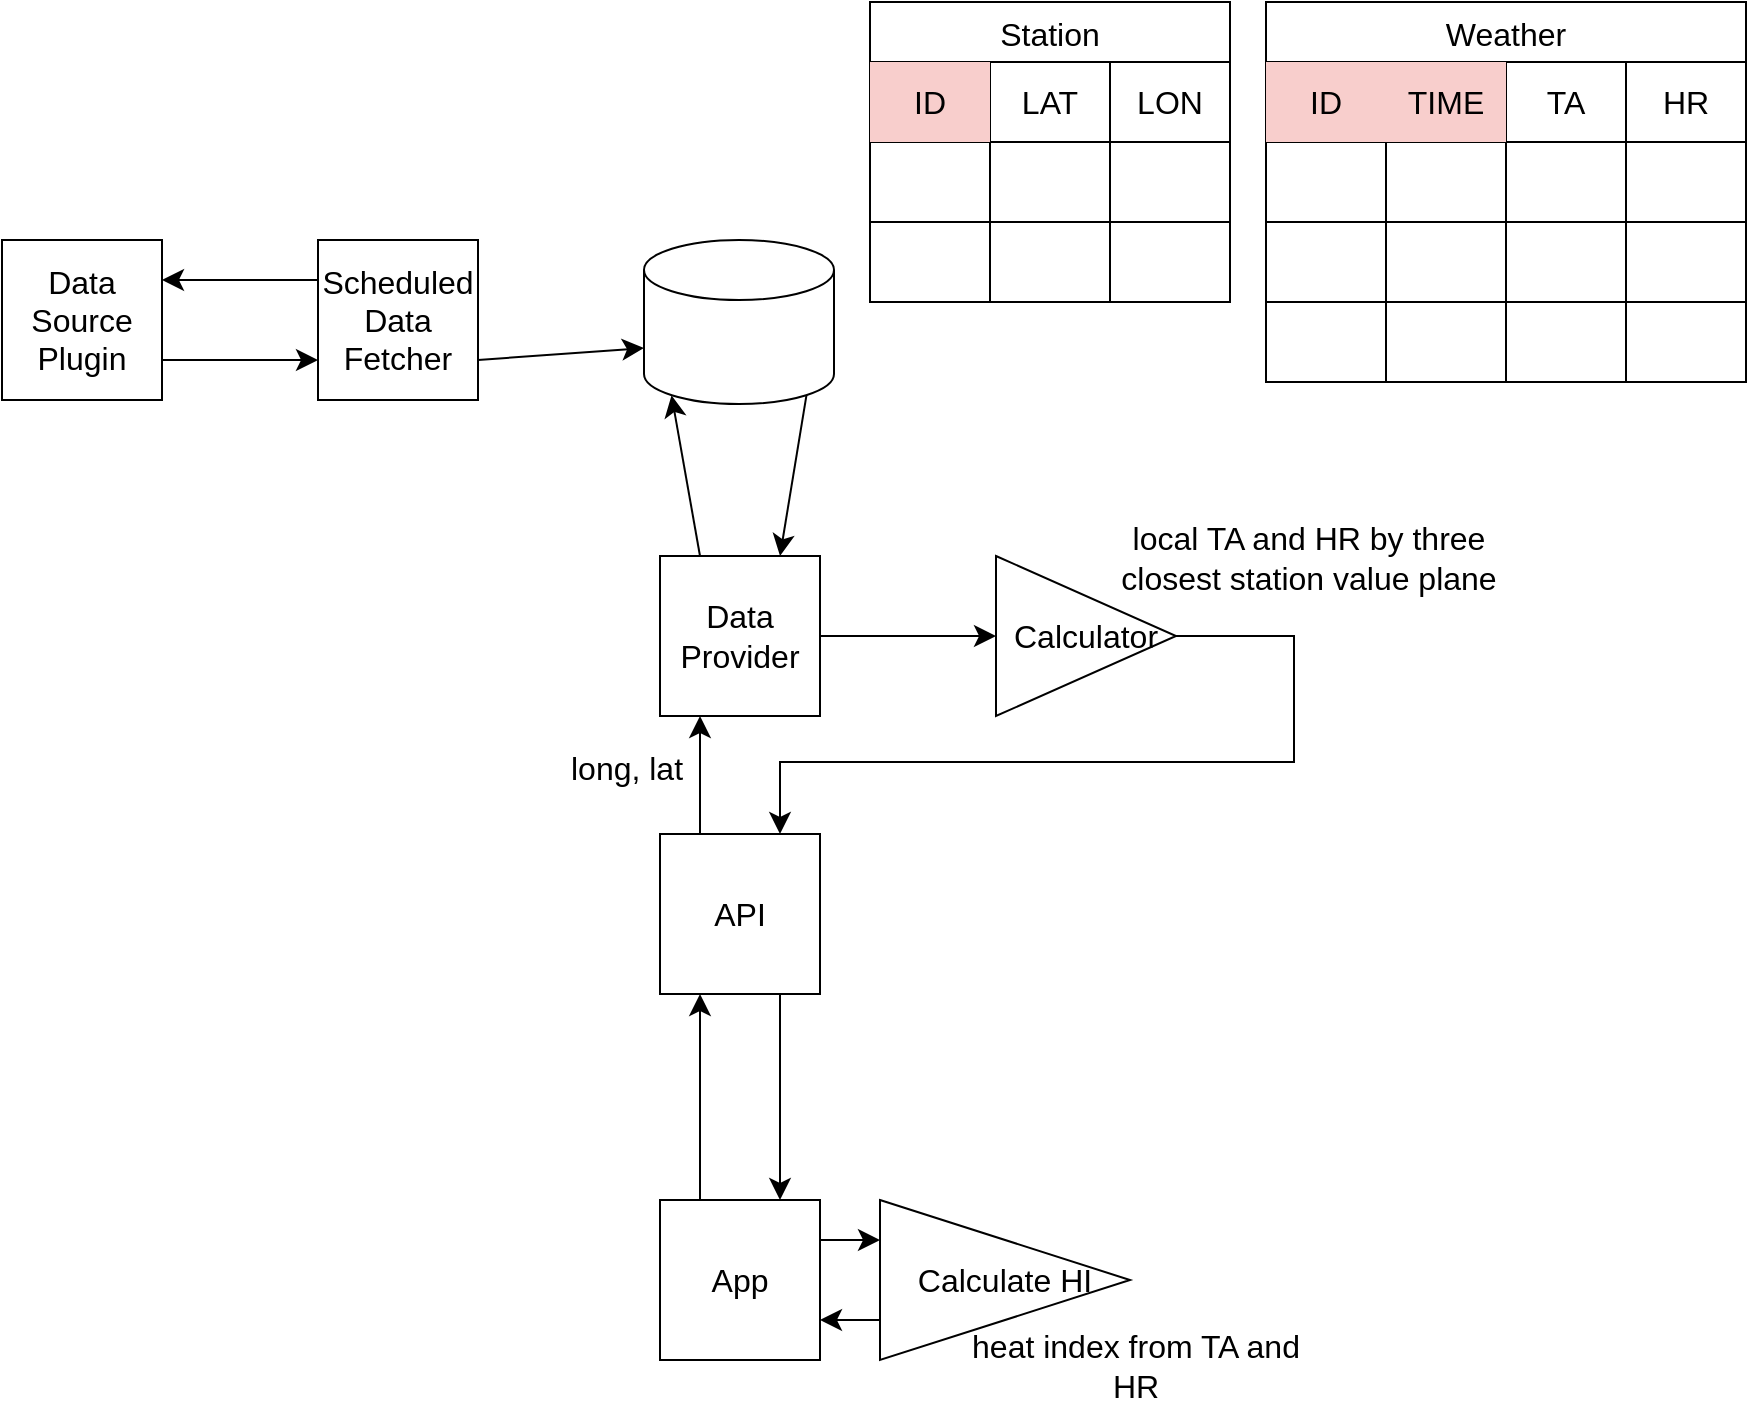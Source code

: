 <mxfile version="21.6.1" type="device">
  <diagram name="Page-1" id="fvkyQ9JTO72f5p768bS_">
    <mxGraphModel dx="1820" dy="1280" grid="0" gridSize="10" guides="1" tooltips="1" connect="1" arrows="1" fold="1" page="0" pageScale="1" pageWidth="1600" pageHeight="900" math="0" shadow="0">
      <root>
        <mxCell id="0" />
        <mxCell id="1" parent="0" />
        <mxCell id="pdiKYgsIZ1x_maHo6nU2-1" value="Data Source&lt;br&gt;Plugin" style="whiteSpace=wrap;html=1;aspect=fixed;fontSize=16;" vertex="1" parent="1">
          <mxGeometry x="-379" y="-96" width="80" height="80" as="geometry" />
        </mxCell>
        <mxCell id="pdiKYgsIZ1x_maHo6nU2-2" value="" style="shape=cylinder3;whiteSpace=wrap;html=1;boundedLbl=1;backgroundOutline=1;size=15;fontSize=16;" vertex="1" parent="1">
          <mxGeometry x="-58" y="-96" width="95" height="82" as="geometry" />
        </mxCell>
        <mxCell id="pdiKYgsIZ1x_maHo6nU2-3" value="Scheduled Data Fetcher" style="whiteSpace=wrap;html=1;aspect=fixed;fontSize=16;" vertex="1" parent="1">
          <mxGeometry x="-221" y="-96" width="80" height="80" as="geometry" />
        </mxCell>
        <mxCell id="pdiKYgsIZ1x_maHo6nU2-4" value="" style="endArrow=classic;html=1;rounded=0;fontSize=12;startSize=8;endSize=8;curved=1;entryX=1;entryY=0.25;entryDx=0;entryDy=0;exitX=0;exitY=0.25;exitDx=0;exitDy=0;" edge="1" parent="1" source="pdiKYgsIZ1x_maHo6nU2-3" target="pdiKYgsIZ1x_maHo6nU2-1">
          <mxGeometry width="50" height="50" relative="1" as="geometry">
            <mxPoint x="182" y="232" as="sourcePoint" />
            <mxPoint x="232" y="182" as="targetPoint" />
          </mxGeometry>
        </mxCell>
        <mxCell id="pdiKYgsIZ1x_maHo6nU2-5" value="" style="endArrow=classic;html=1;rounded=0;fontSize=12;startSize=8;endSize=8;curved=1;exitX=1;exitY=0.75;exitDx=0;exitDy=0;entryX=0;entryY=0.75;entryDx=0;entryDy=0;" edge="1" parent="1" source="pdiKYgsIZ1x_maHo6nU2-1" target="pdiKYgsIZ1x_maHo6nU2-3">
          <mxGeometry width="50" height="50" relative="1" as="geometry">
            <mxPoint x="182" y="232" as="sourcePoint" />
            <mxPoint x="232" y="182" as="targetPoint" />
          </mxGeometry>
        </mxCell>
        <mxCell id="pdiKYgsIZ1x_maHo6nU2-6" value="" style="endArrow=classic;html=1;rounded=0;fontSize=12;startSize=8;endSize=8;curved=1;exitX=1;exitY=0.75;exitDx=0;exitDy=0;entryX=0;entryY=0;entryDx=0;entryDy=54;entryPerimeter=0;" edge="1" parent="1" source="pdiKYgsIZ1x_maHo6nU2-3" target="pdiKYgsIZ1x_maHo6nU2-2">
          <mxGeometry width="50" height="50" relative="1" as="geometry">
            <mxPoint x="182" y="232" as="sourcePoint" />
            <mxPoint x="232" y="182" as="targetPoint" />
          </mxGeometry>
        </mxCell>
        <mxCell id="pdiKYgsIZ1x_maHo6nU2-7" value="API" style="whiteSpace=wrap;html=1;aspect=fixed;fontSize=16;" vertex="1" parent="1">
          <mxGeometry x="-50" y="201" width="80" height="80" as="geometry" />
        </mxCell>
        <mxCell id="pdiKYgsIZ1x_maHo6nU2-8" value="Data Provider" style="whiteSpace=wrap;html=1;aspect=fixed;fontSize=16;" vertex="1" parent="1">
          <mxGeometry x="-50" y="62" width="80" height="80" as="geometry" />
        </mxCell>
        <mxCell id="pdiKYgsIZ1x_maHo6nU2-9" value="" style="endArrow=classic;html=1;rounded=0;fontSize=12;startSize=8;endSize=8;curved=1;exitX=0.25;exitY=0;exitDx=0;exitDy=0;entryX=0.25;entryY=1;entryDx=0;entryDy=0;" edge="1" parent="1" source="pdiKYgsIZ1x_maHo6nU2-7" target="pdiKYgsIZ1x_maHo6nU2-8">
          <mxGeometry width="50" height="50" relative="1" as="geometry">
            <mxPoint x="182" y="232" as="sourcePoint" />
            <mxPoint x="232" y="182" as="targetPoint" />
          </mxGeometry>
        </mxCell>
        <mxCell id="pdiKYgsIZ1x_maHo6nU2-10" value="" style="endArrow=classic;html=1;rounded=0;fontSize=12;startSize=8;endSize=8;curved=1;exitX=0.25;exitY=0;exitDx=0;exitDy=0;entryX=0.145;entryY=1;entryDx=0;entryDy=-4.35;entryPerimeter=0;" edge="1" parent="1" source="pdiKYgsIZ1x_maHo6nU2-8" target="pdiKYgsIZ1x_maHo6nU2-2">
          <mxGeometry width="50" height="50" relative="1" as="geometry">
            <mxPoint x="182" y="232" as="sourcePoint" />
            <mxPoint x="232" y="182" as="targetPoint" />
          </mxGeometry>
        </mxCell>
        <mxCell id="pdiKYgsIZ1x_maHo6nU2-11" value="" style="endArrow=classic;html=1;rounded=0;fontSize=12;startSize=8;endSize=8;curved=1;exitX=0.855;exitY=1;exitDx=0;exitDy=-4.35;exitPerimeter=0;entryX=0.75;entryY=0;entryDx=0;entryDy=0;" edge="1" parent="1" source="pdiKYgsIZ1x_maHo6nU2-2" target="pdiKYgsIZ1x_maHo6nU2-8">
          <mxGeometry width="50" height="50" relative="1" as="geometry">
            <mxPoint x="194" y="18" as="sourcePoint" />
            <mxPoint x="244" y="-32" as="targetPoint" />
          </mxGeometry>
        </mxCell>
        <mxCell id="pdiKYgsIZ1x_maHo6nU2-14" style="edgeStyle=none;rounded=0;orthogonalLoop=1;jettySize=auto;html=1;exitX=1;exitY=0.5;exitDx=0;exitDy=0;entryX=0.75;entryY=0;entryDx=0;entryDy=0;fontSize=12;startSize=8;endSize=8;" edge="1" parent="1" source="pdiKYgsIZ1x_maHo6nU2-12" target="pdiKYgsIZ1x_maHo6nU2-7">
          <mxGeometry relative="1" as="geometry">
            <Array as="points">
              <mxPoint x="267" y="102" />
              <mxPoint x="267" y="165" />
              <mxPoint x="10" y="165" />
            </Array>
          </mxGeometry>
        </mxCell>
        <mxCell id="pdiKYgsIZ1x_maHo6nU2-12" value="Calculator" style="triangle;whiteSpace=wrap;html=1;fontSize=16;" vertex="1" parent="1">
          <mxGeometry x="118" y="62" width="90" height="80" as="geometry" />
        </mxCell>
        <mxCell id="pdiKYgsIZ1x_maHo6nU2-13" value="" style="endArrow=classic;html=1;rounded=0;fontSize=12;startSize=8;endSize=8;curved=1;exitX=1;exitY=0.5;exitDx=0;exitDy=0;" edge="1" parent="1" source="pdiKYgsIZ1x_maHo6nU2-8" target="pdiKYgsIZ1x_maHo6nU2-12">
          <mxGeometry width="50" height="50" relative="1" as="geometry">
            <mxPoint x="182" y="232" as="sourcePoint" />
            <mxPoint x="232" y="182" as="targetPoint" />
          </mxGeometry>
        </mxCell>
        <mxCell id="pdiKYgsIZ1x_maHo6nU2-16" value="Weather" style="shape=table;startSize=30;container=1;collapsible=0;childLayout=tableLayout;fontSize=16;" vertex="1" parent="1">
          <mxGeometry x="253" y="-215" width="240" height="190" as="geometry" />
        </mxCell>
        <mxCell id="pdiKYgsIZ1x_maHo6nU2-17" value="" style="shape=tableRow;horizontal=0;startSize=0;swimlaneHead=0;swimlaneBody=0;strokeColor=inherit;top=0;left=0;bottom=0;right=0;collapsible=0;dropTarget=0;fillColor=none;points=[[0,0.5],[1,0.5]];portConstraint=eastwest;fontSize=16;" vertex="1" parent="pdiKYgsIZ1x_maHo6nU2-16">
          <mxGeometry y="30" width="240" height="40" as="geometry" />
        </mxCell>
        <mxCell id="pdiKYgsIZ1x_maHo6nU2-18" value="ID" style="shape=partialRectangle;html=1;whiteSpace=wrap;connectable=0;strokeColor=#b85450;overflow=hidden;fillColor=#f8cecc;top=0;left=0;bottom=0;right=0;pointerEvents=1;fontSize=16;" vertex="1" parent="pdiKYgsIZ1x_maHo6nU2-17">
          <mxGeometry width="60" height="40" as="geometry">
            <mxRectangle width="60" height="40" as="alternateBounds" />
          </mxGeometry>
        </mxCell>
        <mxCell id="pdiKYgsIZ1x_maHo6nU2-53" value="TIME" style="shape=partialRectangle;html=1;whiteSpace=wrap;connectable=0;strokeColor=#b85450;overflow=hidden;fillColor=#f8cecc;top=0;left=0;bottom=0;right=0;pointerEvents=1;fontSize=16;" vertex="1" parent="pdiKYgsIZ1x_maHo6nU2-17">
          <mxGeometry x="60" width="60" height="40" as="geometry">
            <mxRectangle width="60" height="40" as="alternateBounds" />
          </mxGeometry>
        </mxCell>
        <mxCell id="pdiKYgsIZ1x_maHo6nU2-41" value="TA" style="shape=partialRectangle;html=1;whiteSpace=wrap;connectable=0;strokeColor=inherit;overflow=hidden;fillColor=none;top=0;left=0;bottom=0;right=0;pointerEvents=1;fontSize=16;" vertex="1" parent="pdiKYgsIZ1x_maHo6nU2-17">
          <mxGeometry x="120" width="60" height="40" as="geometry">
            <mxRectangle width="60" height="40" as="alternateBounds" />
          </mxGeometry>
        </mxCell>
        <mxCell id="pdiKYgsIZ1x_maHo6nU2-59" value="HR" style="shape=partialRectangle;html=1;whiteSpace=wrap;connectable=0;strokeColor=inherit;overflow=hidden;fillColor=none;top=0;left=0;bottom=0;right=0;pointerEvents=1;fontSize=16;" vertex="1" parent="pdiKYgsIZ1x_maHo6nU2-17">
          <mxGeometry x="180" width="60" height="40" as="geometry">
            <mxRectangle width="60" height="40" as="alternateBounds" />
          </mxGeometry>
        </mxCell>
        <mxCell id="pdiKYgsIZ1x_maHo6nU2-21" value="" style="shape=tableRow;horizontal=0;startSize=0;swimlaneHead=0;swimlaneBody=0;strokeColor=inherit;top=0;left=0;bottom=0;right=0;collapsible=0;dropTarget=0;fillColor=none;points=[[0,0.5],[1,0.5]];portConstraint=eastwest;fontSize=16;" vertex="1" parent="pdiKYgsIZ1x_maHo6nU2-16">
          <mxGeometry y="70" width="240" height="40" as="geometry" />
        </mxCell>
        <mxCell id="pdiKYgsIZ1x_maHo6nU2-22" value="" style="shape=partialRectangle;html=1;whiteSpace=wrap;connectable=0;strokeColor=inherit;overflow=hidden;fillColor=none;top=0;left=0;bottom=0;right=0;pointerEvents=1;fontSize=16;" vertex="1" parent="pdiKYgsIZ1x_maHo6nU2-21">
          <mxGeometry width="60" height="40" as="geometry">
            <mxRectangle width="60" height="40" as="alternateBounds" />
          </mxGeometry>
        </mxCell>
        <mxCell id="pdiKYgsIZ1x_maHo6nU2-54" style="shape=partialRectangle;html=1;whiteSpace=wrap;connectable=0;strokeColor=inherit;overflow=hidden;fillColor=none;top=0;left=0;bottom=0;right=0;pointerEvents=1;fontSize=16;" vertex="1" parent="pdiKYgsIZ1x_maHo6nU2-21">
          <mxGeometry x="60" width="60" height="40" as="geometry">
            <mxRectangle width="60" height="40" as="alternateBounds" />
          </mxGeometry>
        </mxCell>
        <mxCell id="pdiKYgsIZ1x_maHo6nU2-42" style="shape=partialRectangle;html=1;whiteSpace=wrap;connectable=0;strokeColor=inherit;overflow=hidden;fillColor=none;top=0;left=0;bottom=0;right=0;pointerEvents=1;fontSize=16;" vertex="1" parent="pdiKYgsIZ1x_maHo6nU2-21">
          <mxGeometry x="120" width="60" height="40" as="geometry">
            <mxRectangle width="60" height="40" as="alternateBounds" />
          </mxGeometry>
        </mxCell>
        <mxCell id="pdiKYgsIZ1x_maHo6nU2-60" style="shape=partialRectangle;html=1;whiteSpace=wrap;connectable=0;strokeColor=inherit;overflow=hidden;fillColor=none;top=0;left=0;bottom=0;right=0;pointerEvents=1;fontSize=16;" vertex="1" parent="pdiKYgsIZ1x_maHo6nU2-21">
          <mxGeometry x="180" width="60" height="40" as="geometry">
            <mxRectangle width="60" height="40" as="alternateBounds" />
          </mxGeometry>
        </mxCell>
        <mxCell id="pdiKYgsIZ1x_maHo6nU2-25" value="" style="shape=tableRow;horizontal=0;startSize=0;swimlaneHead=0;swimlaneBody=0;strokeColor=inherit;top=0;left=0;bottom=0;right=0;collapsible=0;dropTarget=0;fillColor=none;points=[[0,0.5],[1,0.5]];portConstraint=eastwest;fontSize=16;" vertex="1" parent="pdiKYgsIZ1x_maHo6nU2-16">
          <mxGeometry y="110" width="240" height="40" as="geometry" />
        </mxCell>
        <mxCell id="pdiKYgsIZ1x_maHo6nU2-26" value="" style="shape=partialRectangle;html=1;whiteSpace=wrap;connectable=0;strokeColor=inherit;overflow=hidden;fillColor=none;top=0;left=0;bottom=0;right=0;pointerEvents=1;fontSize=16;" vertex="1" parent="pdiKYgsIZ1x_maHo6nU2-25">
          <mxGeometry width="60" height="40" as="geometry">
            <mxRectangle width="60" height="40" as="alternateBounds" />
          </mxGeometry>
        </mxCell>
        <mxCell id="pdiKYgsIZ1x_maHo6nU2-55" style="shape=partialRectangle;html=1;whiteSpace=wrap;connectable=0;strokeColor=inherit;overflow=hidden;fillColor=none;top=0;left=0;bottom=0;right=0;pointerEvents=1;fontSize=16;" vertex="1" parent="pdiKYgsIZ1x_maHo6nU2-25">
          <mxGeometry x="60" width="60" height="40" as="geometry">
            <mxRectangle width="60" height="40" as="alternateBounds" />
          </mxGeometry>
        </mxCell>
        <mxCell id="pdiKYgsIZ1x_maHo6nU2-43" style="shape=partialRectangle;html=1;whiteSpace=wrap;connectable=0;strokeColor=inherit;overflow=hidden;fillColor=none;top=0;left=0;bottom=0;right=0;pointerEvents=1;fontSize=16;" vertex="1" parent="pdiKYgsIZ1x_maHo6nU2-25">
          <mxGeometry x="120" width="60" height="40" as="geometry">
            <mxRectangle width="60" height="40" as="alternateBounds" />
          </mxGeometry>
        </mxCell>
        <mxCell id="pdiKYgsIZ1x_maHo6nU2-61" style="shape=partialRectangle;html=1;whiteSpace=wrap;connectable=0;strokeColor=inherit;overflow=hidden;fillColor=none;top=0;left=0;bottom=0;right=0;pointerEvents=1;fontSize=16;" vertex="1" parent="pdiKYgsIZ1x_maHo6nU2-25">
          <mxGeometry x="180" width="60" height="40" as="geometry">
            <mxRectangle width="60" height="40" as="alternateBounds" />
          </mxGeometry>
        </mxCell>
        <mxCell id="pdiKYgsIZ1x_maHo6nU2-29" value="" style="shape=tableRow;horizontal=0;startSize=0;swimlaneHead=0;swimlaneBody=0;strokeColor=inherit;top=0;left=0;bottom=0;right=0;collapsible=0;dropTarget=0;fillColor=none;points=[[0,0.5],[1,0.5]];portConstraint=eastwest;fontSize=16;" vertex="1" parent="pdiKYgsIZ1x_maHo6nU2-16">
          <mxGeometry y="150" width="240" height="40" as="geometry" />
        </mxCell>
        <mxCell id="pdiKYgsIZ1x_maHo6nU2-30" value="" style="shape=partialRectangle;html=1;whiteSpace=wrap;connectable=0;strokeColor=inherit;overflow=hidden;fillColor=none;top=0;left=0;bottom=0;right=0;pointerEvents=1;fontSize=16;" vertex="1" parent="pdiKYgsIZ1x_maHo6nU2-29">
          <mxGeometry width="60" height="40" as="geometry">
            <mxRectangle width="60" height="40" as="alternateBounds" />
          </mxGeometry>
        </mxCell>
        <mxCell id="pdiKYgsIZ1x_maHo6nU2-56" style="shape=partialRectangle;html=1;whiteSpace=wrap;connectable=0;strokeColor=inherit;overflow=hidden;fillColor=none;top=0;left=0;bottom=0;right=0;pointerEvents=1;fontSize=16;" vertex="1" parent="pdiKYgsIZ1x_maHo6nU2-29">
          <mxGeometry x="60" width="60" height="40" as="geometry">
            <mxRectangle width="60" height="40" as="alternateBounds" />
          </mxGeometry>
        </mxCell>
        <mxCell id="pdiKYgsIZ1x_maHo6nU2-44" style="shape=partialRectangle;html=1;whiteSpace=wrap;connectable=0;strokeColor=inherit;overflow=hidden;fillColor=none;top=0;left=0;bottom=0;right=0;pointerEvents=1;fontSize=16;" vertex="1" parent="pdiKYgsIZ1x_maHo6nU2-29">
          <mxGeometry x="120" width="60" height="40" as="geometry">
            <mxRectangle width="60" height="40" as="alternateBounds" />
          </mxGeometry>
        </mxCell>
        <mxCell id="pdiKYgsIZ1x_maHo6nU2-62" style="shape=partialRectangle;html=1;whiteSpace=wrap;connectable=0;strokeColor=inherit;overflow=hidden;fillColor=none;top=0;left=0;bottom=0;right=0;pointerEvents=1;fontSize=16;" vertex="1" parent="pdiKYgsIZ1x_maHo6nU2-29">
          <mxGeometry x="180" width="60" height="40" as="geometry">
            <mxRectangle width="60" height="40" as="alternateBounds" />
          </mxGeometry>
        </mxCell>
        <mxCell id="pdiKYgsIZ1x_maHo6nU2-57" value="long, lat" style="text;html=1;align=center;verticalAlign=middle;resizable=0;points=[];autosize=1;strokeColor=none;fillColor=none;fontSize=16;" vertex="1" parent="1">
          <mxGeometry x="-104" y="152" width="74" height="31" as="geometry" />
        </mxCell>
        <mxCell id="pdiKYgsIZ1x_maHo6nU2-63" value="Station" style="shape=table;startSize=30;container=1;collapsible=0;childLayout=tableLayout;fontSize=16;" vertex="1" parent="1">
          <mxGeometry x="55" y="-215" width="180" height="150" as="geometry" />
        </mxCell>
        <mxCell id="pdiKYgsIZ1x_maHo6nU2-64" value="" style="shape=tableRow;horizontal=0;startSize=0;swimlaneHead=0;swimlaneBody=0;strokeColor=inherit;top=0;left=0;bottom=0;right=0;collapsible=0;dropTarget=0;fillColor=none;points=[[0,0.5],[1,0.5]];portConstraint=eastwest;fontSize=16;" vertex="1" parent="pdiKYgsIZ1x_maHo6nU2-63">
          <mxGeometry y="30" width="180" height="40" as="geometry" />
        </mxCell>
        <mxCell id="pdiKYgsIZ1x_maHo6nU2-65" value="ID" style="shape=partialRectangle;html=1;whiteSpace=wrap;connectable=0;strokeColor=#b85450;overflow=hidden;fillColor=#f8cecc;top=0;left=0;bottom=0;right=0;pointerEvents=1;fontSize=16;" vertex="1" parent="pdiKYgsIZ1x_maHo6nU2-64">
          <mxGeometry width="60" height="40" as="geometry">
            <mxRectangle width="60" height="40" as="alternateBounds" />
          </mxGeometry>
        </mxCell>
        <mxCell id="pdiKYgsIZ1x_maHo6nU2-66" value="LAT" style="shape=partialRectangle;html=1;whiteSpace=wrap;connectable=0;strokeColor=inherit;overflow=hidden;fillColor=none;top=0;left=0;bottom=0;right=0;pointerEvents=1;fontSize=16;" vertex="1" parent="pdiKYgsIZ1x_maHo6nU2-64">
          <mxGeometry x="60" width="60" height="40" as="geometry">
            <mxRectangle width="60" height="40" as="alternateBounds" />
          </mxGeometry>
        </mxCell>
        <mxCell id="pdiKYgsIZ1x_maHo6nU2-73" value="LON" style="shape=partialRectangle;html=1;whiteSpace=wrap;connectable=0;strokeColor=inherit;overflow=hidden;fillColor=none;top=0;left=0;bottom=0;right=0;pointerEvents=1;fontSize=16;" vertex="1" parent="pdiKYgsIZ1x_maHo6nU2-64">
          <mxGeometry x="120" width="60" height="40" as="geometry">
            <mxRectangle width="60" height="40" as="alternateBounds" />
          </mxGeometry>
        </mxCell>
        <mxCell id="pdiKYgsIZ1x_maHo6nU2-67" value="" style="shape=tableRow;horizontal=0;startSize=0;swimlaneHead=0;swimlaneBody=0;strokeColor=inherit;top=0;left=0;bottom=0;right=0;collapsible=0;dropTarget=0;fillColor=none;points=[[0,0.5],[1,0.5]];portConstraint=eastwest;fontSize=16;" vertex="1" parent="pdiKYgsIZ1x_maHo6nU2-63">
          <mxGeometry y="70" width="180" height="40" as="geometry" />
        </mxCell>
        <mxCell id="pdiKYgsIZ1x_maHo6nU2-68" value="" style="shape=partialRectangle;html=1;whiteSpace=wrap;connectable=0;strokeColor=inherit;overflow=hidden;fillColor=none;top=0;left=0;bottom=0;right=0;pointerEvents=1;fontSize=16;" vertex="1" parent="pdiKYgsIZ1x_maHo6nU2-67">
          <mxGeometry width="60" height="40" as="geometry">
            <mxRectangle width="60" height="40" as="alternateBounds" />
          </mxGeometry>
        </mxCell>
        <mxCell id="pdiKYgsIZ1x_maHo6nU2-69" value="" style="shape=partialRectangle;html=1;whiteSpace=wrap;connectable=0;strokeColor=inherit;overflow=hidden;fillColor=none;top=0;left=0;bottom=0;right=0;pointerEvents=1;fontSize=16;" vertex="1" parent="pdiKYgsIZ1x_maHo6nU2-67">
          <mxGeometry x="60" width="60" height="40" as="geometry">
            <mxRectangle width="60" height="40" as="alternateBounds" />
          </mxGeometry>
        </mxCell>
        <mxCell id="pdiKYgsIZ1x_maHo6nU2-74" style="shape=partialRectangle;html=1;whiteSpace=wrap;connectable=0;strokeColor=inherit;overflow=hidden;fillColor=none;top=0;left=0;bottom=0;right=0;pointerEvents=1;fontSize=16;" vertex="1" parent="pdiKYgsIZ1x_maHo6nU2-67">
          <mxGeometry x="120" width="60" height="40" as="geometry">
            <mxRectangle width="60" height="40" as="alternateBounds" />
          </mxGeometry>
        </mxCell>
        <mxCell id="pdiKYgsIZ1x_maHo6nU2-70" value="" style="shape=tableRow;horizontal=0;startSize=0;swimlaneHead=0;swimlaneBody=0;strokeColor=inherit;top=0;left=0;bottom=0;right=0;collapsible=0;dropTarget=0;fillColor=none;points=[[0,0.5],[1,0.5]];portConstraint=eastwest;fontSize=16;" vertex="1" parent="pdiKYgsIZ1x_maHo6nU2-63">
          <mxGeometry y="110" width="180" height="40" as="geometry" />
        </mxCell>
        <mxCell id="pdiKYgsIZ1x_maHo6nU2-71" value="" style="shape=partialRectangle;html=1;whiteSpace=wrap;connectable=0;strokeColor=inherit;overflow=hidden;fillColor=none;top=0;left=0;bottom=0;right=0;pointerEvents=1;fontSize=16;" vertex="1" parent="pdiKYgsIZ1x_maHo6nU2-70">
          <mxGeometry width="60" height="40" as="geometry">
            <mxRectangle width="60" height="40" as="alternateBounds" />
          </mxGeometry>
        </mxCell>
        <mxCell id="pdiKYgsIZ1x_maHo6nU2-72" value="" style="shape=partialRectangle;html=1;whiteSpace=wrap;connectable=0;strokeColor=inherit;overflow=hidden;fillColor=none;top=0;left=0;bottom=0;right=0;pointerEvents=1;fontSize=16;" vertex="1" parent="pdiKYgsIZ1x_maHo6nU2-70">
          <mxGeometry x="60" width="60" height="40" as="geometry">
            <mxRectangle width="60" height="40" as="alternateBounds" />
          </mxGeometry>
        </mxCell>
        <mxCell id="pdiKYgsIZ1x_maHo6nU2-75" style="shape=partialRectangle;html=1;whiteSpace=wrap;connectable=0;strokeColor=inherit;overflow=hidden;fillColor=none;top=0;left=0;bottom=0;right=0;pointerEvents=1;fontSize=16;" vertex="1" parent="pdiKYgsIZ1x_maHo6nU2-70">
          <mxGeometry x="120" width="60" height="40" as="geometry">
            <mxRectangle width="60" height="40" as="alternateBounds" />
          </mxGeometry>
        </mxCell>
        <mxCell id="pdiKYgsIZ1x_maHo6nU2-81" style="edgeStyle=none;curved=1;rounded=0;orthogonalLoop=1;jettySize=auto;html=1;exitX=1;exitY=0.25;exitDx=0;exitDy=0;entryX=0;entryY=0.25;entryDx=0;entryDy=0;fontSize=12;startSize=8;endSize=8;" edge="1" parent="1" source="pdiKYgsIZ1x_maHo6nU2-76" target="pdiKYgsIZ1x_maHo6nU2-78">
          <mxGeometry relative="1" as="geometry" />
        </mxCell>
        <mxCell id="pdiKYgsIZ1x_maHo6nU2-76" value="App" style="whiteSpace=wrap;html=1;aspect=fixed;fontSize=16;" vertex="1" parent="1">
          <mxGeometry x="-50" y="384" width="80" height="80" as="geometry" />
        </mxCell>
        <mxCell id="pdiKYgsIZ1x_maHo6nU2-77" value="" style="endArrow=classic;html=1;rounded=0;fontSize=12;startSize=8;endSize=8;curved=1;exitX=0.25;exitY=0;exitDx=0;exitDy=0;entryX=0.25;entryY=1;entryDx=0;entryDy=0;" edge="1" parent="1" source="pdiKYgsIZ1x_maHo6nU2-76" target="pdiKYgsIZ1x_maHo6nU2-7">
          <mxGeometry width="50" height="50" relative="1" as="geometry">
            <mxPoint x="-181" y="371" as="sourcePoint" />
            <mxPoint x="-131" y="321" as="targetPoint" />
          </mxGeometry>
        </mxCell>
        <mxCell id="pdiKYgsIZ1x_maHo6nU2-82" style="edgeStyle=none;curved=1;rounded=0;orthogonalLoop=1;jettySize=auto;html=1;exitX=0;exitY=0.75;exitDx=0;exitDy=0;entryX=1;entryY=0.75;entryDx=0;entryDy=0;fontSize=12;startSize=8;endSize=8;" edge="1" parent="1" source="pdiKYgsIZ1x_maHo6nU2-78" target="pdiKYgsIZ1x_maHo6nU2-76">
          <mxGeometry relative="1" as="geometry" />
        </mxCell>
        <mxCell id="pdiKYgsIZ1x_maHo6nU2-78" value="Calculate HI" style="triangle;whiteSpace=wrap;html=1;fontSize=16;" vertex="1" parent="1">
          <mxGeometry x="60" y="384" width="125" height="80" as="geometry" />
        </mxCell>
        <mxCell id="pdiKYgsIZ1x_maHo6nU2-79" value="" style="endArrow=classic;html=1;rounded=0;fontSize=12;startSize=8;endSize=8;curved=1;exitX=0.75;exitY=1;exitDx=0;exitDy=0;entryX=0.75;entryY=0;entryDx=0;entryDy=0;" edge="1" parent="1" source="pdiKYgsIZ1x_maHo6nU2-7" target="pdiKYgsIZ1x_maHo6nU2-76">
          <mxGeometry width="50" height="50" relative="1" as="geometry">
            <mxPoint x="182" y="232" as="sourcePoint" />
            <mxPoint x="232" y="182" as="targetPoint" />
          </mxGeometry>
        </mxCell>
        <mxCell id="pdiKYgsIZ1x_maHo6nU2-84" value="local TA and HR by three closest station value plane&lt;br&gt;" style="text;html=1;strokeColor=none;fillColor=none;align=center;verticalAlign=middle;whiteSpace=wrap;rounded=0;fontSize=16;" vertex="1" parent="1">
          <mxGeometry x="166" y="48" width="217" height="30" as="geometry" />
        </mxCell>
        <mxCell id="pdiKYgsIZ1x_maHo6nU2-85" value="heat index from TA and HR" style="text;html=1;strokeColor=none;fillColor=none;align=center;verticalAlign=middle;whiteSpace=wrap;rounded=0;fontSize=16;" vertex="1" parent="1">
          <mxGeometry x="100" y="452" width="175.5" height="30" as="geometry" />
        </mxCell>
      </root>
    </mxGraphModel>
  </diagram>
</mxfile>
